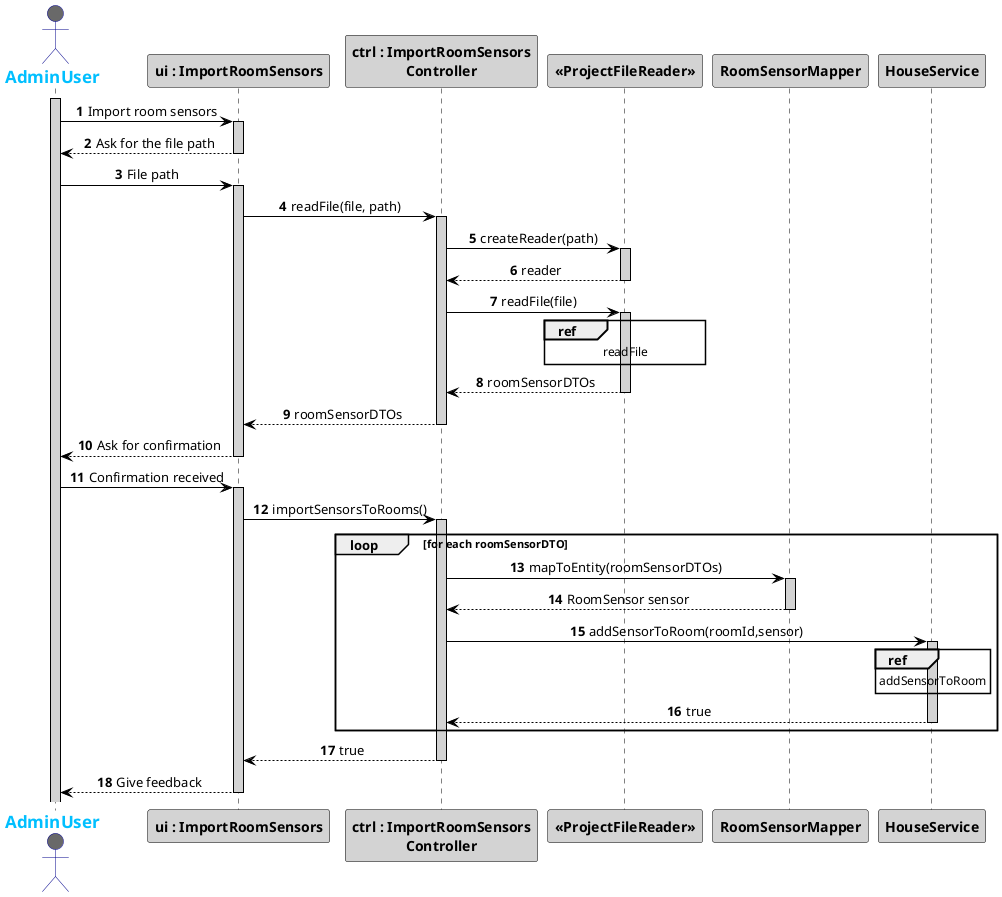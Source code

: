 @startuml
autonumber
skinparam sequenceMessageAlign center
skinparam sequence {
	ArrowColor Black
	ActorBorderColor DarkBlue
	LifeLineBorderColor black
	LifeLineBackgroundColor LightGrey

	ParticipantBorderColor Black
	ParticipantBackgroundColor LightGrey
	ParticipantFontStyle Bold

	ActorBackgroundColor DimGrey
	ActorFontColor DeepSkyBlue
	ActorFontStyle Bold
	ActorFontSize 17
	ActorFontName Aapex
}

autonumber
actor AdminUser
activate AdminUser
actor AdminUser

AdminUser -> "ui : ImportRoomSensors": Import room sensors
activate "ui : ImportRoomSensors"
"ui : ImportRoomSensors" --> AdminUser: Ask for the file path
deactivate "ui : ImportRoomSensors"
AdminUser -> "ui : ImportRoomSensors": File path
activate "ui : ImportRoomSensors"
"ui : ImportRoomSensors" -> "ctrl : ImportRoomSensors\nController": readFile(file, path)
activate "ctrl : ImportRoomSensors\nController"
"ctrl : ImportRoomSensors\nController" -> "<<ProjectFileReader>>":  createReader(path)
activate "<<ProjectFileReader>>"
"<<ProjectFileReader>>"  --> "ctrl : ImportRoomSensors\nController": reader
deactivate "<<ProjectFileReader>>"
"ctrl : ImportRoomSensors\nController" -> "<<ProjectFileReader>>" : readFile(file)
activate "<<ProjectFileReader>>"
ref over "<<ProjectFileReader>>"
readFile
end
"<<ProjectFileReader>>"  --> "ctrl : ImportRoomSensors\nController": roomSensorDTOs
deactivate "<<ProjectFileReader>>"
"ctrl : ImportRoomSensors\nController" --> "ui : ImportRoomSensors": roomSensorDTOs
deactivate "ctrl : ImportRoomSensors\nController"
"ui : ImportRoomSensors" --> AdminUser: Ask for confirmation
deactivate "ui : ImportRoomSensors"
AdminUser -> "ui : ImportRoomSensors": Confirmation received
activate "ui : ImportRoomSensors"
"ui : ImportRoomSensors" -> "ctrl : ImportRoomSensors\nController": importSensorsToRooms()
activate "ctrl : ImportRoomSensors\nController"
loop for each roomSensorDTO
"ctrl : ImportRoomSensors\nController" -> RoomSensorMapper: mapToEntity(roomSensorDTOs)
activate RoomSensorMapper
RoomSensorMapper --> "ctrl : ImportRoomSensors\nController": RoomSensor sensor
deactivate RoomSensorMapper
"ctrl : ImportRoomSensors\nController" -> "HouseService": addSensorToRoom(roomId,sensor)
activate HouseService
ref over HouseService
addSensorToRoom
end
"HouseService" --> "ctrl : ImportRoomSensors\nController": true
deactivate HouseService
end loop
"ctrl : ImportRoomSensors\nController" --> "ui : ImportRoomSensors": true
deactivate "ctrl : ImportRoomSensors\nController"
"ui : ImportRoomSensors" --> AdminUser: Give feedback
deactivate "ui : ImportRoomSensors"
@enduml